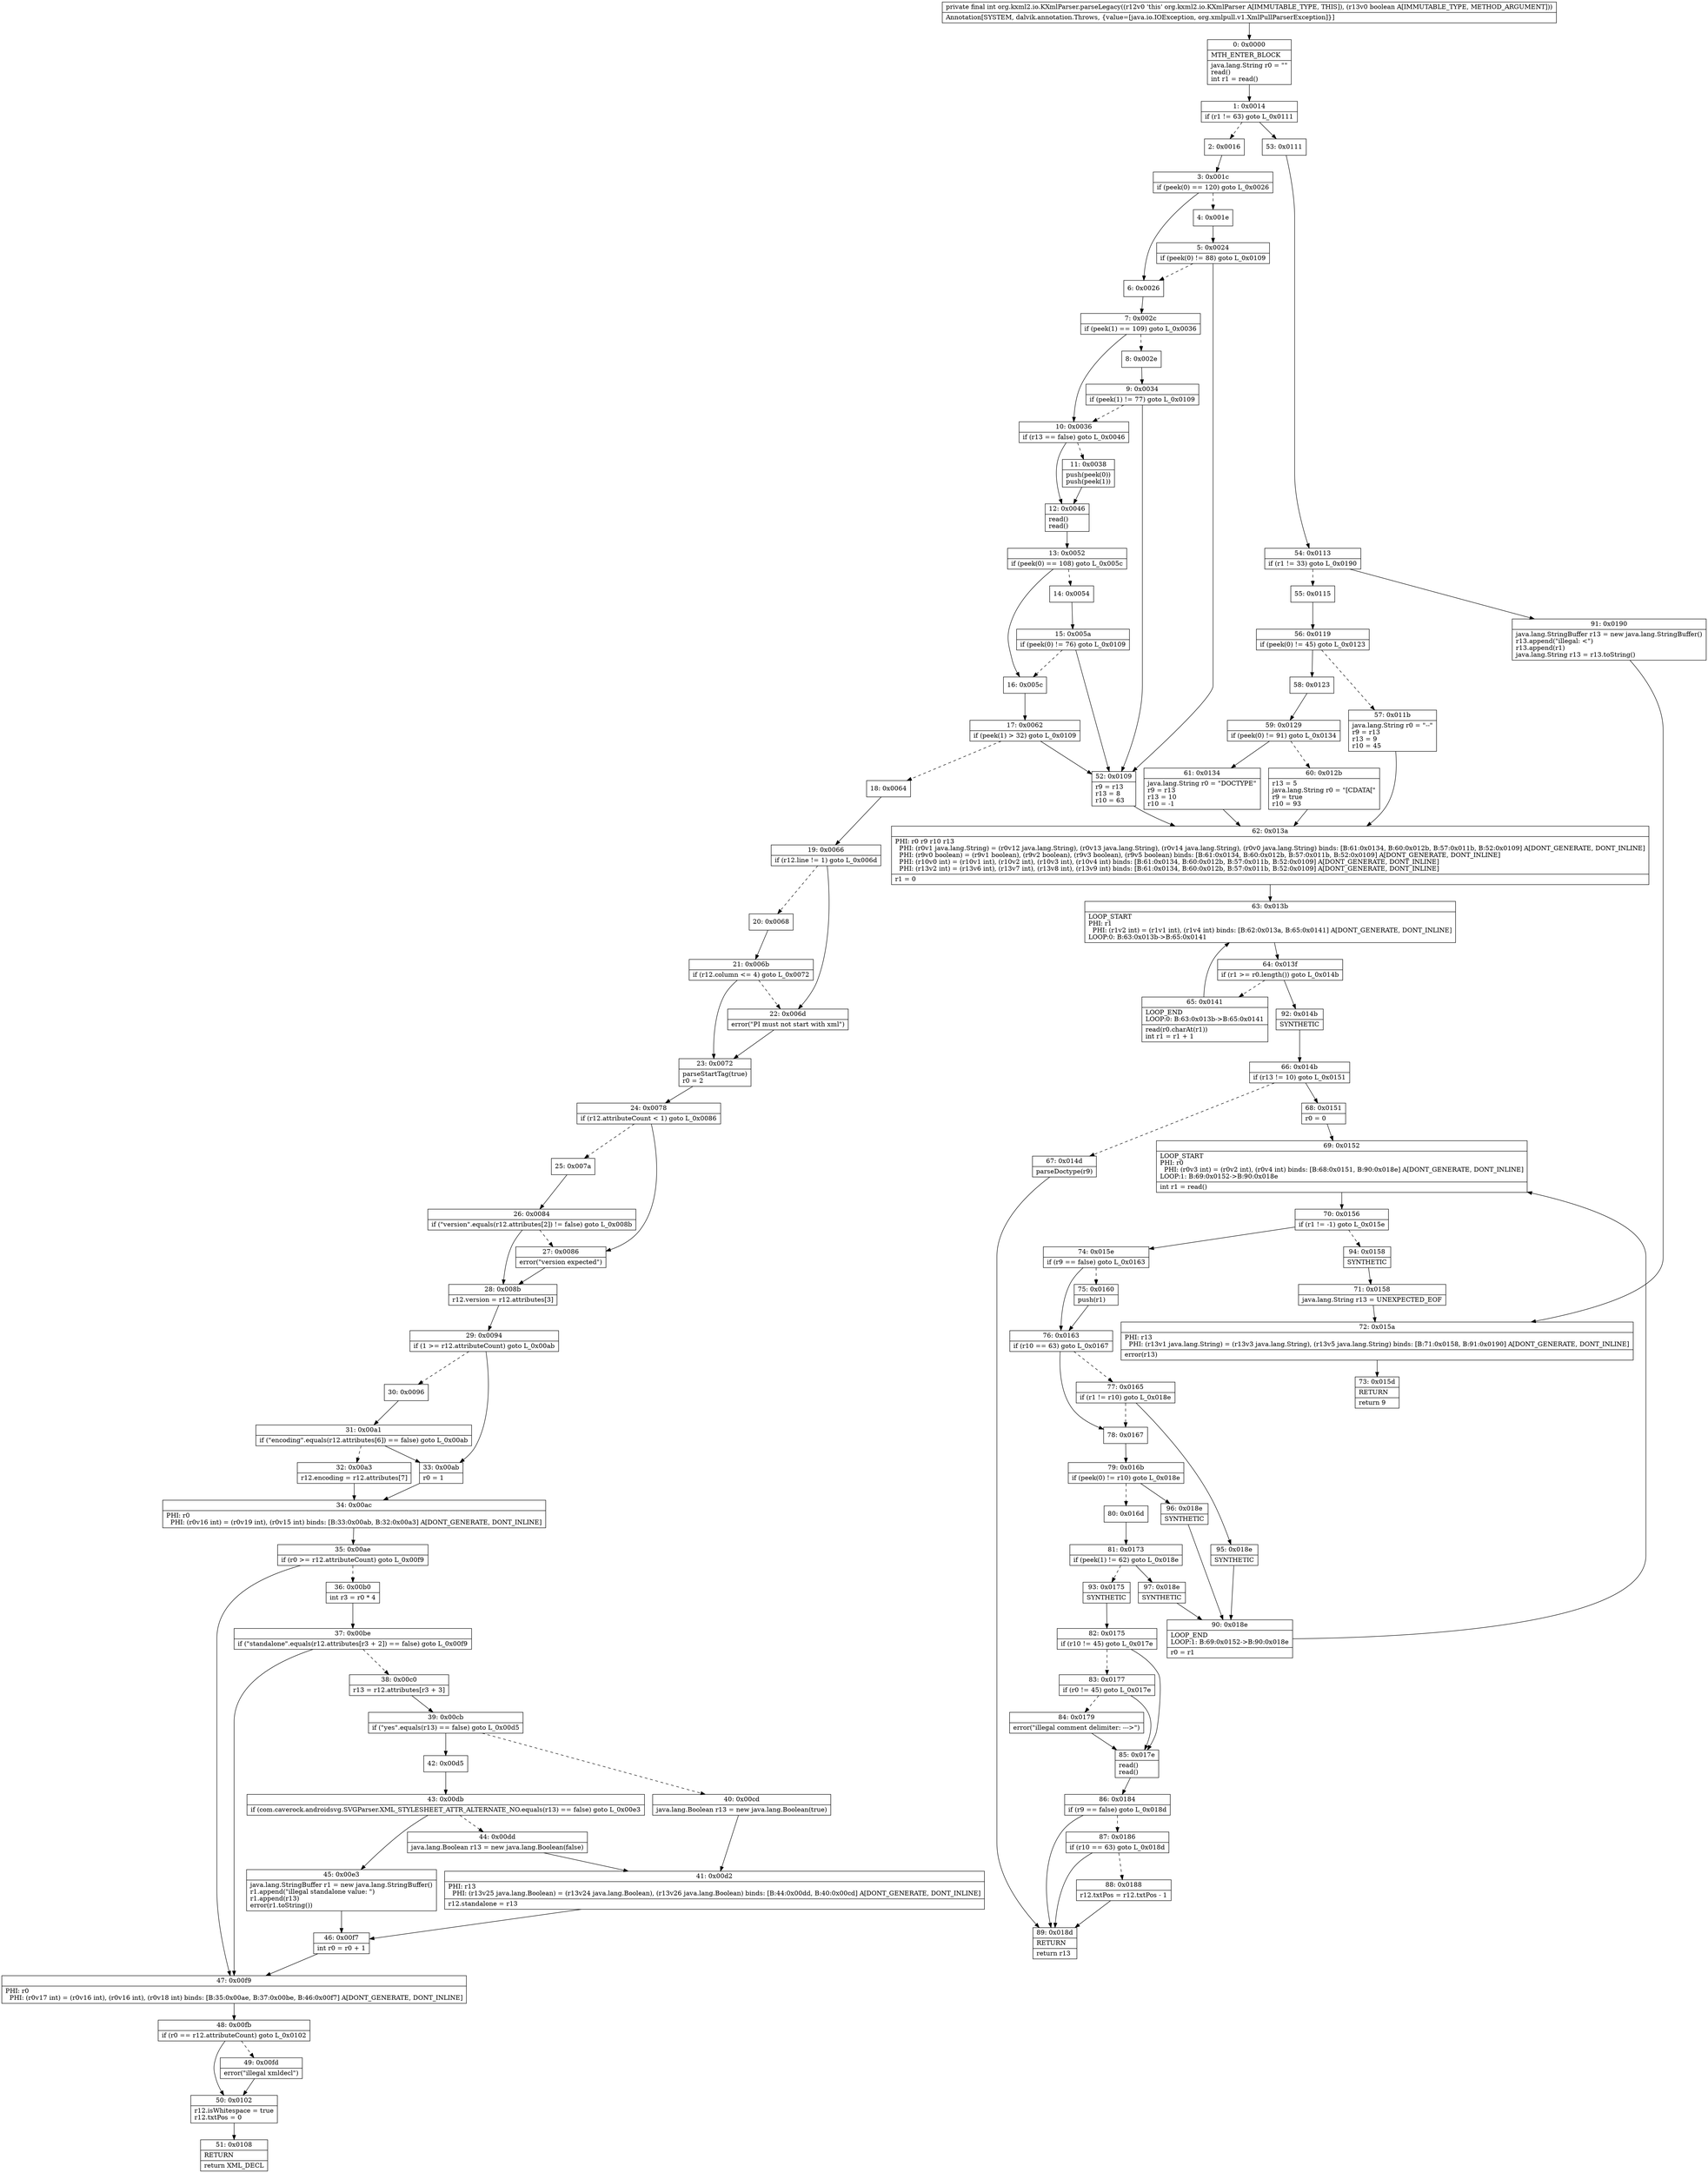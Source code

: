 digraph "CFG fororg.kxml2.io.KXmlParser.parseLegacy(Z)I" {
Node_0 [shape=record,label="{0\:\ 0x0000|MTH_ENTER_BLOCK\l|java.lang.String r0 = \"\"\lread()\lint r1 = read()\l}"];
Node_1 [shape=record,label="{1\:\ 0x0014|if (r1 != 63) goto L_0x0111\l}"];
Node_2 [shape=record,label="{2\:\ 0x0016}"];
Node_3 [shape=record,label="{3\:\ 0x001c|if (peek(0) == 120) goto L_0x0026\l}"];
Node_4 [shape=record,label="{4\:\ 0x001e}"];
Node_5 [shape=record,label="{5\:\ 0x0024|if (peek(0) != 88) goto L_0x0109\l}"];
Node_6 [shape=record,label="{6\:\ 0x0026}"];
Node_7 [shape=record,label="{7\:\ 0x002c|if (peek(1) == 109) goto L_0x0036\l}"];
Node_8 [shape=record,label="{8\:\ 0x002e}"];
Node_9 [shape=record,label="{9\:\ 0x0034|if (peek(1) != 77) goto L_0x0109\l}"];
Node_10 [shape=record,label="{10\:\ 0x0036|if (r13 == false) goto L_0x0046\l}"];
Node_11 [shape=record,label="{11\:\ 0x0038|push(peek(0))\lpush(peek(1))\l}"];
Node_12 [shape=record,label="{12\:\ 0x0046|read()\lread()\l}"];
Node_13 [shape=record,label="{13\:\ 0x0052|if (peek(0) == 108) goto L_0x005c\l}"];
Node_14 [shape=record,label="{14\:\ 0x0054}"];
Node_15 [shape=record,label="{15\:\ 0x005a|if (peek(0) != 76) goto L_0x0109\l}"];
Node_16 [shape=record,label="{16\:\ 0x005c}"];
Node_17 [shape=record,label="{17\:\ 0x0062|if (peek(1) \> 32) goto L_0x0109\l}"];
Node_18 [shape=record,label="{18\:\ 0x0064}"];
Node_19 [shape=record,label="{19\:\ 0x0066|if (r12.line != 1) goto L_0x006d\l}"];
Node_20 [shape=record,label="{20\:\ 0x0068}"];
Node_21 [shape=record,label="{21\:\ 0x006b|if (r12.column \<= 4) goto L_0x0072\l}"];
Node_22 [shape=record,label="{22\:\ 0x006d|error(\"PI must not start with xml\")\l}"];
Node_23 [shape=record,label="{23\:\ 0x0072|parseStartTag(true)\lr0 = 2\l}"];
Node_24 [shape=record,label="{24\:\ 0x0078|if (r12.attributeCount \< 1) goto L_0x0086\l}"];
Node_25 [shape=record,label="{25\:\ 0x007a}"];
Node_26 [shape=record,label="{26\:\ 0x0084|if (\"version\".equals(r12.attributes[2]) != false) goto L_0x008b\l}"];
Node_27 [shape=record,label="{27\:\ 0x0086|error(\"version expected\")\l}"];
Node_28 [shape=record,label="{28\:\ 0x008b|r12.version = r12.attributes[3]\l}"];
Node_29 [shape=record,label="{29\:\ 0x0094|if (1 \>= r12.attributeCount) goto L_0x00ab\l}"];
Node_30 [shape=record,label="{30\:\ 0x0096}"];
Node_31 [shape=record,label="{31\:\ 0x00a1|if (\"encoding\".equals(r12.attributes[6]) == false) goto L_0x00ab\l}"];
Node_32 [shape=record,label="{32\:\ 0x00a3|r12.encoding = r12.attributes[7]\l}"];
Node_33 [shape=record,label="{33\:\ 0x00ab|r0 = 1\l}"];
Node_34 [shape=record,label="{34\:\ 0x00ac|PHI: r0 \l  PHI: (r0v16 int) = (r0v19 int), (r0v15 int) binds: [B:33:0x00ab, B:32:0x00a3] A[DONT_GENERATE, DONT_INLINE]\l}"];
Node_35 [shape=record,label="{35\:\ 0x00ae|if (r0 \>= r12.attributeCount) goto L_0x00f9\l}"];
Node_36 [shape=record,label="{36\:\ 0x00b0|int r3 = r0 * 4\l}"];
Node_37 [shape=record,label="{37\:\ 0x00be|if (\"standalone\".equals(r12.attributes[r3 + 2]) == false) goto L_0x00f9\l}"];
Node_38 [shape=record,label="{38\:\ 0x00c0|r13 = r12.attributes[r3 + 3]\l}"];
Node_39 [shape=record,label="{39\:\ 0x00cb|if (\"yes\".equals(r13) == false) goto L_0x00d5\l}"];
Node_40 [shape=record,label="{40\:\ 0x00cd|java.lang.Boolean r13 = new java.lang.Boolean(true)\l}"];
Node_41 [shape=record,label="{41\:\ 0x00d2|PHI: r13 \l  PHI: (r13v25 java.lang.Boolean) = (r13v24 java.lang.Boolean), (r13v26 java.lang.Boolean) binds: [B:44:0x00dd, B:40:0x00cd] A[DONT_GENERATE, DONT_INLINE]\l|r12.standalone = r13\l}"];
Node_42 [shape=record,label="{42\:\ 0x00d5}"];
Node_43 [shape=record,label="{43\:\ 0x00db|if (com.caverock.androidsvg.SVGParser.XML_STYLESHEET_ATTR_ALTERNATE_NO.equals(r13) == false) goto L_0x00e3\l}"];
Node_44 [shape=record,label="{44\:\ 0x00dd|java.lang.Boolean r13 = new java.lang.Boolean(false)\l}"];
Node_45 [shape=record,label="{45\:\ 0x00e3|java.lang.StringBuffer r1 = new java.lang.StringBuffer()\lr1.append(\"illegal standalone value: \")\lr1.append(r13)\lerror(r1.toString())\l}"];
Node_46 [shape=record,label="{46\:\ 0x00f7|int r0 = r0 + 1\l}"];
Node_47 [shape=record,label="{47\:\ 0x00f9|PHI: r0 \l  PHI: (r0v17 int) = (r0v16 int), (r0v16 int), (r0v18 int) binds: [B:35:0x00ae, B:37:0x00be, B:46:0x00f7] A[DONT_GENERATE, DONT_INLINE]\l}"];
Node_48 [shape=record,label="{48\:\ 0x00fb|if (r0 == r12.attributeCount) goto L_0x0102\l}"];
Node_49 [shape=record,label="{49\:\ 0x00fd|error(\"illegal xmldecl\")\l}"];
Node_50 [shape=record,label="{50\:\ 0x0102|r12.isWhitespace = true\lr12.txtPos = 0\l}"];
Node_51 [shape=record,label="{51\:\ 0x0108|RETURN\l|return XML_DECL\l}"];
Node_52 [shape=record,label="{52\:\ 0x0109|r9 = r13\lr13 = 8\lr10 = 63\l}"];
Node_53 [shape=record,label="{53\:\ 0x0111}"];
Node_54 [shape=record,label="{54\:\ 0x0113|if (r1 != 33) goto L_0x0190\l}"];
Node_55 [shape=record,label="{55\:\ 0x0115}"];
Node_56 [shape=record,label="{56\:\ 0x0119|if (peek(0) != 45) goto L_0x0123\l}"];
Node_57 [shape=record,label="{57\:\ 0x011b|java.lang.String r0 = \"\-\-\"\lr9 = r13\lr13 = 9\lr10 = 45\l}"];
Node_58 [shape=record,label="{58\:\ 0x0123}"];
Node_59 [shape=record,label="{59\:\ 0x0129|if (peek(0) != 91) goto L_0x0134\l}"];
Node_60 [shape=record,label="{60\:\ 0x012b|r13 = 5\ljava.lang.String r0 = \"[CDATA[\"\lr9 = true\lr10 = 93\l}"];
Node_61 [shape=record,label="{61\:\ 0x0134|java.lang.String r0 = \"DOCTYPE\"\lr9 = r13\lr13 = 10\lr10 = \-1\l}"];
Node_62 [shape=record,label="{62\:\ 0x013a|PHI: r0 r9 r10 r13 \l  PHI: (r0v1 java.lang.String) = (r0v12 java.lang.String), (r0v13 java.lang.String), (r0v14 java.lang.String), (r0v0 java.lang.String) binds: [B:61:0x0134, B:60:0x012b, B:57:0x011b, B:52:0x0109] A[DONT_GENERATE, DONT_INLINE]\l  PHI: (r9v0 boolean) = (r9v1 boolean), (r9v2 boolean), (r9v3 boolean), (r9v5 boolean) binds: [B:61:0x0134, B:60:0x012b, B:57:0x011b, B:52:0x0109] A[DONT_GENERATE, DONT_INLINE]\l  PHI: (r10v0 int) = (r10v1 int), (r10v2 int), (r10v3 int), (r10v4 int) binds: [B:61:0x0134, B:60:0x012b, B:57:0x011b, B:52:0x0109] A[DONT_GENERATE, DONT_INLINE]\l  PHI: (r13v2 int) = (r13v6 int), (r13v7 int), (r13v8 int), (r13v9 int) binds: [B:61:0x0134, B:60:0x012b, B:57:0x011b, B:52:0x0109] A[DONT_GENERATE, DONT_INLINE]\l|r1 = 0\l}"];
Node_63 [shape=record,label="{63\:\ 0x013b|LOOP_START\lPHI: r1 \l  PHI: (r1v2 int) = (r1v1 int), (r1v4 int) binds: [B:62:0x013a, B:65:0x0141] A[DONT_GENERATE, DONT_INLINE]\lLOOP:0: B:63:0x013b\-\>B:65:0x0141\l}"];
Node_64 [shape=record,label="{64\:\ 0x013f|if (r1 \>= r0.length()) goto L_0x014b\l}"];
Node_65 [shape=record,label="{65\:\ 0x0141|LOOP_END\lLOOP:0: B:63:0x013b\-\>B:65:0x0141\l|read(r0.charAt(r1))\lint r1 = r1 + 1\l}"];
Node_66 [shape=record,label="{66\:\ 0x014b|if (r13 != 10) goto L_0x0151\l}"];
Node_67 [shape=record,label="{67\:\ 0x014d|parseDoctype(r9)\l}"];
Node_68 [shape=record,label="{68\:\ 0x0151|r0 = 0\l}"];
Node_69 [shape=record,label="{69\:\ 0x0152|LOOP_START\lPHI: r0 \l  PHI: (r0v3 int) = (r0v2 int), (r0v4 int) binds: [B:68:0x0151, B:90:0x018e] A[DONT_GENERATE, DONT_INLINE]\lLOOP:1: B:69:0x0152\-\>B:90:0x018e\l|int r1 = read()\l}"];
Node_70 [shape=record,label="{70\:\ 0x0156|if (r1 != \-1) goto L_0x015e\l}"];
Node_71 [shape=record,label="{71\:\ 0x0158|java.lang.String r13 = UNEXPECTED_EOF\l}"];
Node_72 [shape=record,label="{72\:\ 0x015a|PHI: r13 \l  PHI: (r13v1 java.lang.String) = (r13v3 java.lang.String), (r13v5 java.lang.String) binds: [B:71:0x0158, B:91:0x0190] A[DONT_GENERATE, DONT_INLINE]\l|error(r13)\l}"];
Node_73 [shape=record,label="{73\:\ 0x015d|RETURN\l|return 9\l}"];
Node_74 [shape=record,label="{74\:\ 0x015e|if (r9 == false) goto L_0x0163\l}"];
Node_75 [shape=record,label="{75\:\ 0x0160|push(r1)\l}"];
Node_76 [shape=record,label="{76\:\ 0x0163|if (r10 == 63) goto L_0x0167\l}"];
Node_77 [shape=record,label="{77\:\ 0x0165|if (r1 != r10) goto L_0x018e\l}"];
Node_78 [shape=record,label="{78\:\ 0x0167}"];
Node_79 [shape=record,label="{79\:\ 0x016b|if (peek(0) != r10) goto L_0x018e\l}"];
Node_80 [shape=record,label="{80\:\ 0x016d}"];
Node_81 [shape=record,label="{81\:\ 0x0173|if (peek(1) != 62) goto L_0x018e\l}"];
Node_82 [shape=record,label="{82\:\ 0x0175|if (r10 != 45) goto L_0x017e\l}"];
Node_83 [shape=record,label="{83\:\ 0x0177|if (r0 != 45) goto L_0x017e\l}"];
Node_84 [shape=record,label="{84\:\ 0x0179|error(\"illegal comment delimiter: \-\-\-\>\")\l}"];
Node_85 [shape=record,label="{85\:\ 0x017e|read()\lread()\l}"];
Node_86 [shape=record,label="{86\:\ 0x0184|if (r9 == false) goto L_0x018d\l}"];
Node_87 [shape=record,label="{87\:\ 0x0186|if (r10 == 63) goto L_0x018d\l}"];
Node_88 [shape=record,label="{88\:\ 0x0188|r12.txtPos = r12.txtPos \- 1\l}"];
Node_89 [shape=record,label="{89\:\ 0x018d|RETURN\l|return r13\l}"];
Node_90 [shape=record,label="{90\:\ 0x018e|LOOP_END\lLOOP:1: B:69:0x0152\-\>B:90:0x018e\l|r0 = r1\l}"];
Node_91 [shape=record,label="{91\:\ 0x0190|java.lang.StringBuffer r13 = new java.lang.StringBuffer()\lr13.append(\"illegal: \<\")\lr13.append(r1)\ljava.lang.String r13 = r13.toString()\l}"];
Node_92 [shape=record,label="{92\:\ 0x014b|SYNTHETIC\l}"];
Node_93 [shape=record,label="{93\:\ 0x0175|SYNTHETIC\l}"];
Node_94 [shape=record,label="{94\:\ 0x0158|SYNTHETIC\l}"];
Node_95 [shape=record,label="{95\:\ 0x018e|SYNTHETIC\l}"];
Node_96 [shape=record,label="{96\:\ 0x018e|SYNTHETIC\l}"];
Node_97 [shape=record,label="{97\:\ 0x018e|SYNTHETIC\l}"];
MethodNode[shape=record,label="{private final int org.kxml2.io.KXmlParser.parseLegacy((r12v0 'this' org.kxml2.io.KXmlParser A[IMMUTABLE_TYPE, THIS]), (r13v0 boolean A[IMMUTABLE_TYPE, METHOD_ARGUMENT]))  | Annotation[SYSTEM, dalvik.annotation.Throws, \{value=[java.io.IOException, org.xmlpull.v1.XmlPullParserException]\}]\l}"];
MethodNode -> Node_0;
Node_0 -> Node_1;
Node_1 -> Node_2[style=dashed];
Node_1 -> Node_53;
Node_2 -> Node_3;
Node_3 -> Node_4[style=dashed];
Node_3 -> Node_6;
Node_4 -> Node_5;
Node_5 -> Node_6[style=dashed];
Node_5 -> Node_52;
Node_6 -> Node_7;
Node_7 -> Node_8[style=dashed];
Node_7 -> Node_10;
Node_8 -> Node_9;
Node_9 -> Node_10[style=dashed];
Node_9 -> Node_52;
Node_10 -> Node_11[style=dashed];
Node_10 -> Node_12;
Node_11 -> Node_12;
Node_12 -> Node_13;
Node_13 -> Node_14[style=dashed];
Node_13 -> Node_16;
Node_14 -> Node_15;
Node_15 -> Node_16[style=dashed];
Node_15 -> Node_52;
Node_16 -> Node_17;
Node_17 -> Node_18[style=dashed];
Node_17 -> Node_52;
Node_18 -> Node_19;
Node_19 -> Node_20[style=dashed];
Node_19 -> Node_22;
Node_20 -> Node_21;
Node_21 -> Node_22[style=dashed];
Node_21 -> Node_23;
Node_22 -> Node_23;
Node_23 -> Node_24;
Node_24 -> Node_25[style=dashed];
Node_24 -> Node_27;
Node_25 -> Node_26;
Node_26 -> Node_27[style=dashed];
Node_26 -> Node_28;
Node_27 -> Node_28;
Node_28 -> Node_29;
Node_29 -> Node_30[style=dashed];
Node_29 -> Node_33;
Node_30 -> Node_31;
Node_31 -> Node_32[style=dashed];
Node_31 -> Node_33;
Node_32 -> Node_34;
Node_33 -> Node_34;
Node_34 -> Node_35;
Node_35 -> Node_36[style=dashed];
Node_35 -> Node_47;
Node_36 -> Node_37;
Node_37 -> Node_38[style=dashed];
Node_37 -> Node_47;
Node_38 -> Node_39;
Node_39 -> Node_40[style=dashed];
Node_39 -> Node_42;
Node_40 -> Node_41;
Node_41 -> Node_46;
Node_42 -> Node_43;
Node_43 -> Node_44[style=dashed];
Node_43 -> Node_45;
Node_44 -> Node_41;
Node_45 -> Node_46;
Node_46 -> Node_47;
Node_47 -> Node_48;
Node_48 -> Node_49[style=dashed];
Node_48 -> Node_50;
Node_49 -> Node_50;
Node_50 -> Node_51;
Node_52 -> Node_62;
Node_53 -> Node_54;
Node_54 -> Node_55[style=dashed];
Node_54 -> Node_91;
Node_55 -> Node_56;
Node_56 -> Node_57[style=dashed];
Node_56 -> Node_58;
Node_57 -> Node_62;
Node_58 -> Node_59;
Node_59 -> Node_60[style=dashed];
Node_59 -> Node_61;
Node_60 -> Node_62;
Node_61 -> Node_62;
Node_62 -> Node_63;
Node_63 -> Node_64;
Node_64 -> Node_65[style=dashed];
Node_64 -> Node_92;
Node_65 -> Node_63;
Node_66 -> Node_67[style=dashed];
Node_66 -> Node_68;
Node_67 -> Node_89;
Node_68 -> Node_69;
Node_69 -> Node_70;
Node_70 -> Node_74;
Node_70 -> Node_94[style=dashed];
Node_71 -> Node_72;
Node_72 -> Node_73;
Node_74 -> Node_75[style=dashed];
Node_74 -> Node_76;
Node_75 -> Node_76;
Node_76 -> Node_77[style=dashed];
Node_76 -> Node_78;
Node_77 -> Node_78[style=dashed];
Node_77 -> Node_95;
Node_78 -> Node_79;
Node_79 -> Node_80[style=dashed];
Node_79 -> Node_96;
Node_80 -> Node_81;
Node_81 -> Node_93[style=dashed];
Node_81 -> Node_97;
Node_82 -> Node_83[style=dashed];
Node_82 -> Node_85;
Node_83 -> Node_84[style=dashed];
Node_83 -> Node_85;
Node_84 -> Node_85;
Node_85 -> Node_86;
Node_86 -> Node_87[style=dashed];
Node_86 -> Node_89;
Node_87 -> Node_88[style=dashed];
Node_87 -> Node_89;
Node_88 -> Node_89;
Node_90 -> Node_69;
Node_91 -> Node_72;
Node_92 -> Node_66;
Node_93 -> Node_82;
Node_94 -> Node_71;
Node_95 -> Node_90;
Node_96 -> Node_90;
Node_97 -> Node_90;
}

